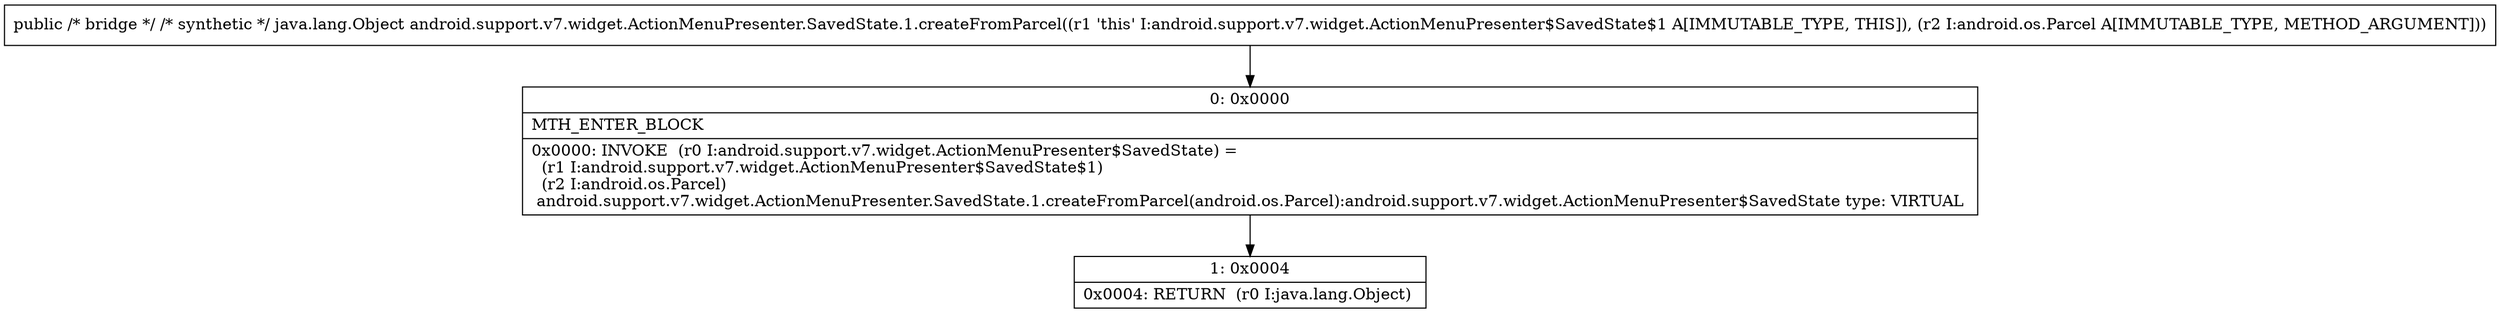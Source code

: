 digraph "CFG forandroid.support.v7.widget.ActionMenuPresenter.SavedState.1.createFromParcel(Landroid\/os\/Parcel;)Ljava\/lang\/Object;" {
Node_0 [shape=record,label="{0\:\ 0x0000|MTH_ENTER_BLOCK\l|0x0000: INVOKE  (r0 I:android.support.v7.widget.ActionMenuPresenter$SavedState) = \l  (r1 I:android.support.v7.widget.ActionMenuPresenter$SavedState$1)\l  (r2 I:android.os.Parcel)\l android.support.v7.widget.ActionMenuPresenter.SavedState.1.createFromParcel(android.os.Parcel):android.support.v7.widget.ActionMenuPresenter$SavedState type: VIRTUAL \l}"];
Node_1 [shape=record,label="{1\:\ 0x0004|0x0004: RETURN  (r0 I:java.lang.Object) \l}"];
MethodNode[shape=record,label="{public \/* bridge *\/ \/* synthetic *\/ java.lang.Object android.support.v7.widget.ActionMenuPresenter.SavedState.1.createFromParcel((r1 'this' I:android.support.v7.widget.ActionMenuPresenter$SavedState$1 A[IMMUTABLE_TYPE, THIS]), (r2 I:android.os.Parcel A[IMMUTABLE_TYPE, METHOD_ARGUMENT])) }"];
MethodNode -> Node_0;
Node_0 -> Node_1;
}


